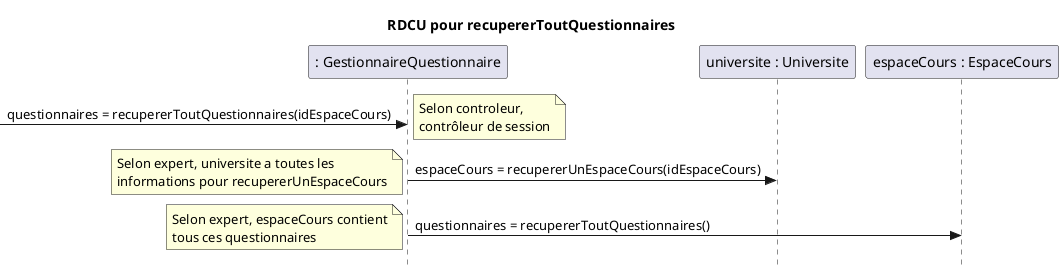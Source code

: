 @startuml recupererToutQuestionnaires
skinparam style strictuml
skinparam defaultfontname Verdana
title RDCU pour recupererToutQuestionnaires
participant ": GestionnaireQuestionnaire" as gestionnaireQuestion
participant "universite : Universite" as universite
participant "espaceCours : EspaceCours" as cours
-> gestionnaireQuestion : questionnaires = recupererToutQuestionnaires(idEspaceCours)
note left : Selon controleur,\ncontrôleur de session
gestionnaireQuestion -> universite : espaceCours = recupererUnEspaceCours(idEspaceCours)
note left : Selon expert, universite a toutes les\ninformations pour recupererUnEspaceCours
gestionnaireQuestion -> cours : questionnaires = recupererToutQuestionnaires()
note left : Selon expert, espaceCours contient\ntous ces questionnaires
@enduml

@startuml ajouterQuestionnaireGenerale
skinparam style strictuml
skinparam defaultfontname Verdana
title RDCU pour ajouterQuestionnaire
participant ": GestionnaireQuestionnaire" as gestionnaireQuestion
participant "universite : Universite" as universite
participant "espaceCours : EspaceCours" as cours
participant "newQuestionnaire : Questionnaire" as questionnaire
participant "questionnaires : Questionnaire[]" as questionnaires
-> gestionnaireQuestion : tags = creerQuestionnaire(idEspaceCours)
note left : Selon controleur,\ncontrôleur de session
gestionnaireQuestion -> universite : espaceCours = recupererUnEspaceCours(idEspaceCours)
note left : Selon expert, universite a toutes les\ninformations pour recupererUnEspaceCours
gestionnaireQuestion -> cours : creerQuestionnaire(idEspaceCours, description, etat)
note left : Selon expert, espaceCours contient\ntous ces questionnaires
cours --> questionnaire** : newQuestionnaire = create(id, description, etat)
note left : Selon createur, EspaceCours\ncontient Questionnaire
cours -> questionnaires : push(newQuestionnaire)
note left : Selon expert
gestionnaireQuestion -> cours : tags = recupererTagQuestions()
note left : Selon expert
@enduml